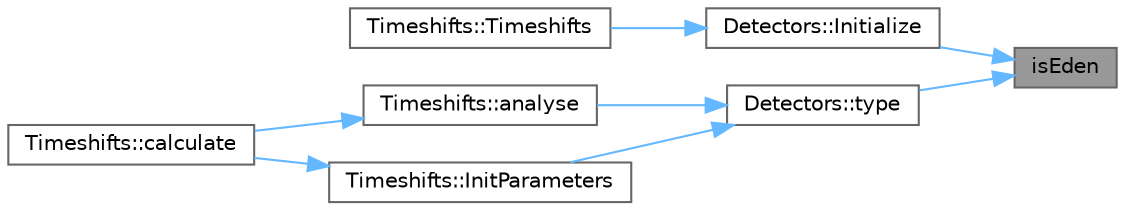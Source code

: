 digraph "isEden"
{
 // LATEX_PDF_SIZE
  bgcolor="transparent";
  edge [fontname=Helvetica,fontsize=10,labelfontname=Helvetica,labelfontsize=10];
  node [fontname=Helvetica,fontsize=10,shape=box,height=0.2,width=0.4];
  rankdir="RL";
  Node1 [id="Node000001",label="isEden",height=0.2,width=0.4,color="gray40", fillcolor="grey60", style="filled", fontcolor="black",tooltip=" "];
  Node1 -> Node2 [id="edge1_Node000001_Node000002",dir="back",color="steelblue1",style="solid",tooltip=" "];
  Node2 [id="Node000002",label="Detectors::Initialize",height=0.2,width=0.4,color="grey40", fillcolor="white", style="filled",URL="$class_detectors.html#a963f106c34db73646119902b8c86f431",tooltip=" "];
  Node2 -> Node3 [id="edge2_Node000002_Node000003",dir="back",color="steelblue1",style="solid",tooltip=" "];
  Node3 [id="Node000003",label="Timeshifts::Timeshifts",height=0.2,width=0.4,color="grey40", fillcolor="white", style="filled",URL="$class_timeshifts.html#ad85f4cabf723d28843393cda47abc2b3",tooltip=" "];
  Node1 -> Node4 [id="edge3_Node000001_Node000004",dir="back",color="steelblue1",style="solid",tooltip=" "];
  Node4 [id="Node000004",label="Detectors::type",height=0.2,width=0.4,color="grey40", fillcolor="white", style="filled",URL="$class_detectors.html#a0518aa454558bc8d7c3ac796279d5908",tooltip=" "];
  Node4 -> Node5 [id="edge4_Node000004_Node000005",dir="back",color="steelblue1",style="solid",tooltip=" "];
  Node5 [id="Node000005",label="Timeshifts::analyse",height=0.2,width=0.4,color="grey40", fillcolor="white", style="filled",URL="$class_timeshifts.html#a608d9443a15dd669920e10dd8baee23a",tooltip=" "];
  Node5 -> Node6 [id="edge5_Node000005_Node000006",dir="back",color="steelblue1",style="solid",tooltip=" "];
  Node6 [id="Node000006",label="Timeshifts::calculate",height=0.2,width=0.4,color="grey40", fillcolor="white", style="filled",URL="$class_timeshifts.html#a3d3ab1b3498ca45832d8a8735f16e188",tooltip=" "];
  Node4 -> Node7 [id="edge6_Node000004_Node000007",dir="back",color="steelblue1",style="solid",tooltip=" "];
  Node7 [id="Node000007",label="Timeshifts::InitParameters",height=0.2,width=0.4,color="grey40", fillcolor="white", style="filled",URL="$class_timeshifts.html#a9e3dc861a2470908defb028b2710ab09",tooltip=" "];
  Node7 -> Node6 [id="edge7_Node000007_Node000006",dir="back",color="steelblue1",style="solid",tooltip=" "];
}

